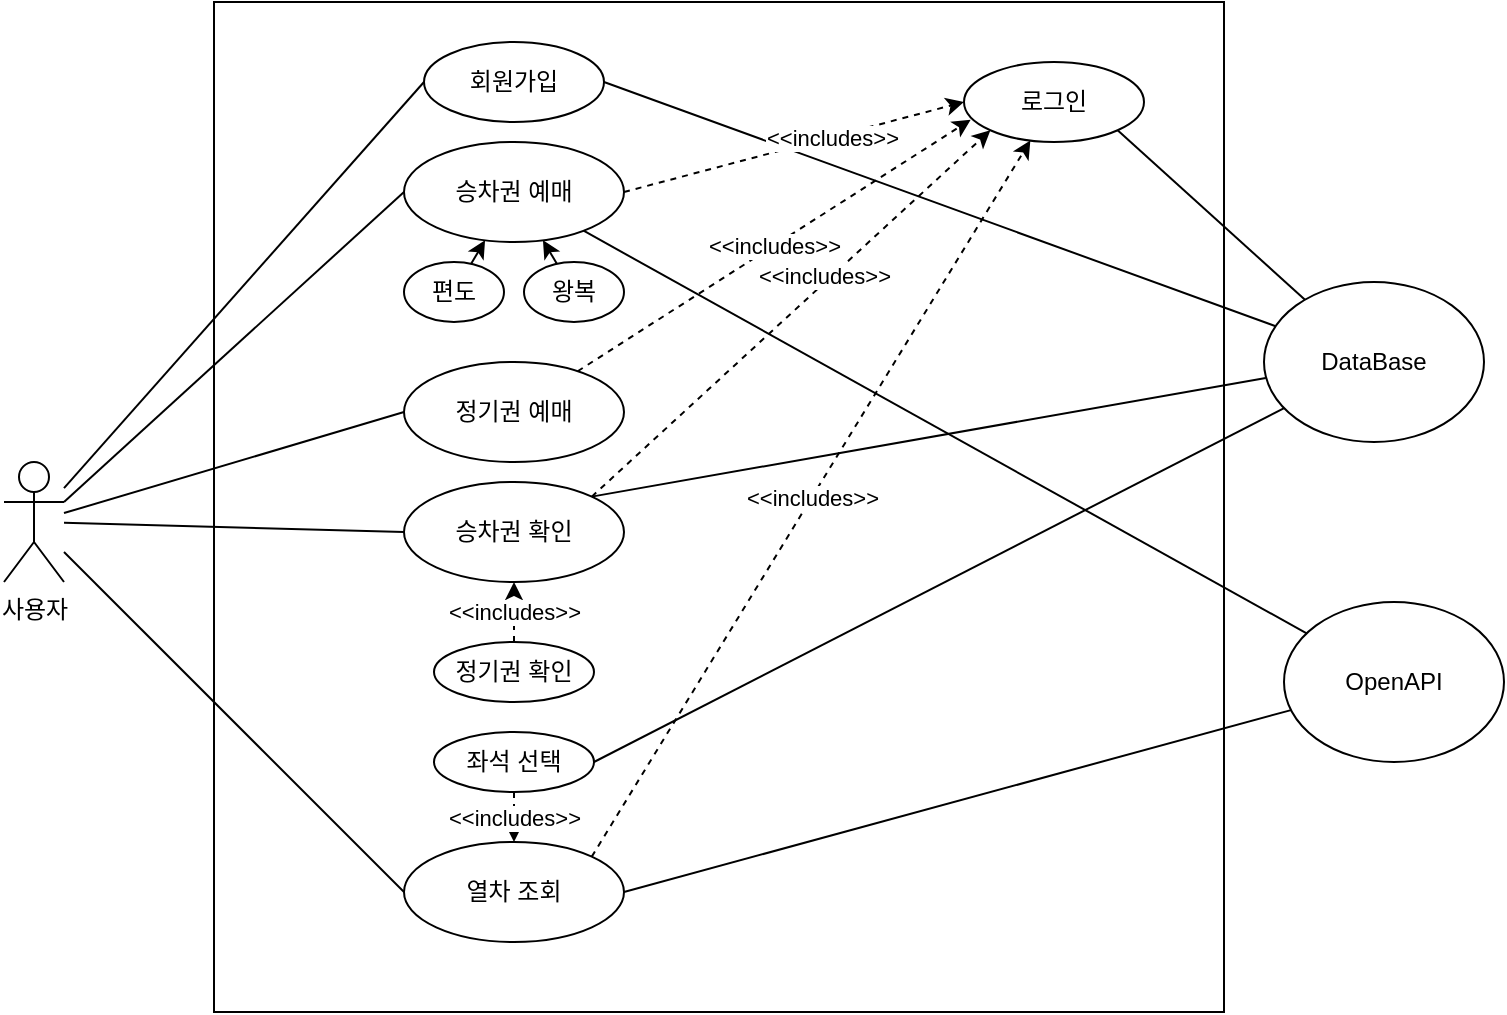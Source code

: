 <mxfile version="14.0.1" type="device"><diagram id="mbW9WsSMT5rq7fdSDeL1" name="Page-1"><mxGraphModel dx="1185" dy="662" grid="1" gridSize="10" guides="1" tooltips="1" connect="1" arrows="1" fold="1" page="1" pageScale="1" pageWidth="827" pageHeight="1169" math="0" shadow="0"><root><mxCell id="0"/><mxCell id="1" parent="0"/><mxCell id="oG74h_yF-MZpavJjPC4W-3" value="" style="whiteSpace=wrap;html=1;aspect=fixed;" vertex="1" parent="1"><mxGeometry x="155" y="70" width="505" height="505" as="geometry"/></mxCell><object label="사용자" 비회원="" id="oG74h_yF-MZpavJjPC4W-4"><mxCell style="shape=umlActor;verticalLabelPosition=bottom;verticalAlign=top;html=1;outlineConnect=0;" vertex="1" parent="1"><mxGeometry x="50" y="300" width="30" height="60" as="geometry"/></mxCell></object><mxCell id="oG74h_yF-MZpavJjPC4W-5" value="회원가입" style="ellipse;whiteSpace=wrap;html=1;" vertex="1" parent="1"><mxGeometry x="260" y="90" width="90" height="40" as="geometry"/></mxCell><mxCell id="oG74h_yF-MZpavJjPC4W-6" value="로그인&lt;span style=&quot;color: rgba(0 , 0 , 0 , 0) ; font-family: monospace ; font-size: 0px&quot;&gt;%3CmxGraphModel%3E%3Croot%3E%3CmxCell%20id%3D%220%22%2F%3E%3CmxCell%20id%3D%221%22%20parent%3D%220%22%2F%3E%3CmxCell%20id%3D%222%22%20value%3D%22%ED%9A%8C%EC%9B%90%EA%B0%80%EC%9E%85%22%20style%3D%22ellipse%3BwhiteSpace%3Dwrap%3Bhtml%3D1%3B%22%20vertex%3D%221%22%20parent%3D%221%22%3E%3CmxGeometry%20x%3D%22260%22%20y%3D%2270%22%20width%3D%2290%22%20height%3D%2240%22%20as%3D%22geometry%22%2F%3E%3C%2FmxCell%3E%3C%2Froot%3E%3C%2FmxGraphModel%3E&lt;/span&gt;" style="ellipse;whiteSpace=wrap;html=1;" vertex="1" parent="1"><mxGeometry x="530" y="100" width="90" height="40" as="geometry"/></mxCell><mxCell id="oG74h_yF-MZpavJjPC4W-7" value="승차권 예매" style="ellipse;whiteSpace=wrap;html=1;" vertex="1" parent="1"><mxGeometry x="250" y="140" width="110" height="50" as="geometry"/></mxCell><mxCell id="oG74h_yF-MZpavJjPC4W-8" value="OpenAPI" style="ellipse;whiteSpace=wrap;html=1;" vertex="1" parent="1"><mxGeometry x="690" y="370" width="110" height="80" as="geometry"/></mxCell><mxCell id="oG74h_yF-MZpavJjPC4W-9" value="DataBase" style="ellipse;whiteSpace=wrap;html=1;" vertex="1" parent="1"><mxGeometry x="680" y="210" width="110" height="80" as="geometry"/></mxCell><mxCell id="oG74h_yF-MZpavJjPC4W-10" value="정기권 예매" style="ellipse;whiteSpace=wrap;html=1;" vertex="1" parent="1"><mxGeometry x="250" y="250" width="110" height="50" as="geometry"/></mxCell><mxCell id="oG74h_yF-MZpavJjPC4W-11" value="승차권 확인" style="ellipse;whiteSpace=wrap;html=1;" vertex="1" parent="1"><mxGeometry x="250" y="310" width="110" height="50" as="geometry"/></mxCell><mxCell id="oG74h_yF-MZpavJjPC4W-12" value="편도" style="ellipse;whiteSpace=wrap;html=1;" vertex="1" parent="1"><mxGeometry x="250" y="200" width="50" height="30" as="geometry"/></mxCell><mxCell id="oG74h_yF-MZpavJjPC4W-13" value="왕복" style="ellipse;whiteSpace=wrap;html=1;" vertex="1" parent="1"><mxGeometry x="310" y="200" width="50" height="30" as="geometry"/></mxCell><mxCell id="oG74h_yF-MZpavJjPC4W-14" value="" style="endArrow=classic;html=1;" edge="1" parent="1" source="oG74h_yF-MZpavJjPC4W-12" target="oG74h_yF-MZpavJjPC4W-7"><mxGeometry width="50" height="50" relative="1" as="geometry"><mxPoint x="250" y="250" as="sourcePoint"/><mxPoint x="290" y="210" as="targetPoint"/></mxGeometry></mxCell><mxCell id="oG74h_yF-MZpavJjPC4W-15" value="" style="endArrow=classic;html=1;" edge="1" parent="1" source="oG74h_yF-MZpavJjPC4W-13" target="oG74h_yF-MZpavJjPC4W-7"><mxGeometry width="50" height="50" relative="1" as="geometry"><mxPoint x="260" y="260" as="sourcePoint"/><mxPoint x="300.04" y="242" as="targetPoint"/></mxGeometry></mxCell><mxCell id="oG74h_yF-MZpavJjPC4W-17" value="열차 조회" style="ellipse;whiteSpace=wrap;html=1;" vertex="1" parent="1"><mxGeometry x="250" y="490" width="110" height="50" as="geometry"/></mxCell><mxCell id="oG74h_yF-MZpavJjPC4W-18" value="좌석 선택" style="ellipse;whiteSpace=wrap;html=1;" vertex="1" parent="1"><mxGeometry x="265" y="435" width="80" height="30" as="geometry"/></mxCell><mxCell id="oG74h_yF-MZpavJjPC4W-19" value="&amp;lt;&amp;lt;includes&amp;gt;&amp;gt;" style="endArrow=classic;html=1;dashed=1;" edge="1" parent="1" source="oG74h_yF-MZpavJjPC4W-18" target="oG74h_yF-MZpavJjPC4W-17"><mxGeometry width="50" height="50" relative="1" as="geometry"><mxPoint x="380" y="523.4" as="sourcePoint"/><mxPoint x="430" y="473.4" as="targetPoint"/></mxGeometry></mxCell><mxCell id="oG74h_yF-MZpavJjPC4W-21" value="&amp;lt;&amp;lt;includes&amp;gt;&amp;gt;" style="endArrow=classic;html=1;dashed=1;entryX=0.037;entryY=0.721;entryDx=0;entryDy=0;entryPerimeter=0;" edge="1" parent="1" source="oG74h_yF-MZpavJjPC4W-10" target="oG74h_yF-MZpavJjPC4W-6"><mxGeometry width="50" height="50" relative="1" as="geometry"><mxPoint x="340" y="315" as="sourcePoint"/><mxPoint x="390" y="265" as="targetPoint"/></mxGeometry></mxCell><mxCell id="oG74h_yF-MZpavJjPC4W-22" value="정기권 확인" style="ellipse;whiteSpace=wrap;html=1;" vertex="1" parent="1"><mxGeometry x="265" y="390" width="80" height="30" as="geometry"/></mxCell><mxCell id="oG74h_yF-MZpavJjPC4W-23" value="&amp;lt;&amp;lt;includes&amp;gt;&amp;gt;" style="endArrow=classic;html=1;entryX=0.5;entryY=1;entryDx=0;entryDy=0;dashed=1;" edge="1" parent="1" source="oG74h_yF-MZpavJjPC4W-22" target="oG74h_yF-MZpavJjPC4W-11"><mxGeometry width="50" height="50" relative="1" as="geometry"><mxPoint x="250" y="453.4" as="sourcePoint"/><mxPoint x="279.48" y="430" as="targetPoint"/></mxGeometry></mxCell><mxCell id="oG74h_yF-MZpavJjPC4W-26" value="&amp;lt;&amp;lt;includes&amp;gt;&amp;gt;" style="endArrow=classic;html=1;dashed=1;entryX=0;entryY=1;entryDx=0;entryDy=0;exitX=1;exitY=0;exitDx=0;exitDy=0;" edge="1" parent="1" source="oG74h_yF-MZpavJjPC4W-11" target="oG74h_yF-MZpavJjPC4W-6"><mxGeometry x="0.182" y="3" width="50" height="50" relative="1" as="geometry"><mxPoint x="343.38" y="323.85" as="sourcePoint"/><mxPoint x="543.18" y="134.142" as="targetPoint"/><mxPoint as="offset"/></mxGeometry></mxCell><mxCell id="oG74h_yF-MZpavJjPC4W-30" value="" style="endArrow=none;html=1;entryX=0;entryY=0.5;entryDx=0;entryDy=0;" edge="1" parent="1" source="oG74h_yF-MZpavJjPC4W-4" target="oG74h_yF-MZpavJjPC4W-5"><mxGeometry width="50" height="50" relative="1" as="geometry"><mxPoint x="90" y="260" as="sourcePoint"/><mxPoint x="140" y="210" as="targetPoint"/></mxGeometry></mxCell><mxCell id="oG74h_yF-MZpavJjPC4W-31" value="" style="endArrow=none;html=1;entryX=0;entryY=0.5;entryDx=0;entryDy=0;exitX=1;exitY=0.333;exitDx=0;exitDy=0;exitPerimeter=0;" edge="1" parent="1" source="oG74h_yF-MZpavJjPC4W-4" target="oG74h_yF-MZpavJjPC4W-7"><mxGeometry width="50" height="50" relative="1" as="geometry"><mxPoint x="80" y="286" as="sourcePoint"/><mxPoint x="270" y="120" as="targetPoint"/></mxGeometry></mxCell><mxCell id="oG74h_yF-MZpavJjPC4W-32" value="" style="endArrow=none;html=1;entryX=0;entryY=0.5;entryDx=0;entryDy=0;" edge="1" parent="1" source="oG74h_yF-MZpavJjPC4W-4" target="oG74h_yF-MZpavJjPC4W-10"><mxGeometry width="50" height="50" relative="1" as="geometry"><mxPoint x="90" y="296" as="sourcePoint"/><mxPoint x="260" y="215.0" as="targetPoint"/></mxGeometry></mxCell><mxCell id="oG74h_yF-MZpavJjPC4W-33" value="" style="endArrow=none;html=1;entryX=0;entryY=0.5;entryDx=0;entryDy=0;" edge="1" parent="1" source="oG74h_yF-MZpavJjPC4W-4" target="oG74h_yF-MZpavJjPC4W-11"><mxGeometry width="50" height="50" relative="1" as="geometry"><mxPoint x="80" y="304" as="sourcePoint"/><mxPoint x="260" y="345.0" as="targetPoint"/></mxGeometry></mxCell><mxCell id="oG74h_yF-MZpavJjPC4W-37" value="" style="endArrow=none;html=1;entryX=0;entryY=0.5;entryDx=0;entryDy=0;" edge="1" parent="1" source="oG74h_yF-MZpavJjPC4W-4" target="oG74h_yF-MZpavJjPC4W-17"><mxGeometry width="50" height="50" relative="1" as="geometry"><mxPoint x="460" y="350" as="sourcePoint"/><mxPoint x="510" y="300" as="targetPoint"/></mxGeometry></mxCell><mxCell id="oG74h_yF-MZpavJjPC4W-38" value="" style="endArrow=none;html=1;exitX=1;exitY=0.5;exitDx=0;exitDy=0;" edge="1" parent="1" source="oG74h_yF-MZpavJjPC4W-5" target="oG74h_yF-MZpavJjPC4W-9"><mxGeometry width="50" height="50" relative="1" as="geometry"><mxPoint x="460" y="350" as="sourcePoint"/><mxPoint x="510" y="300" as="targetPoint"/></mxGeometry></mxCell><mxCell id="oG74h_yF-MZpavJjPC4W-39" value="" style="endArrow=none;html=1;exitX=1;exitY=0.5;exitDx=0;exitDy=0;" edge="1" parent="1" source="oG74h_yF-MZpavJjPC4W-17" target="oG74h_yF-MZpavJjPC4W-8"><mxGeometry width="50" height="50" relative="1" as="geometry"><mxPoint x="460" y="350" as="sourcePoint"/><mxPoint x="510" y="300" as="targetPoint"/></mxGeometry></mxCell><mxCell id="oG74h_yF-MZpavJjPC4W-40" value="" style="endArrow=none;html=1;exitX=1;exitY=1;exitDx=0;exitDy=0;" edge="1" parent="1" source="oG74h_yF-MZpavJjPC4W-6" target="oG74h_yF-MZpavJjPC4W-9"><mxGeometry width="50" height="50" relative="1" as="geometry"><mxPoint x="460" y="350" as="sourcePoint"/><mxPoint x="510" y="300" as="targetPoint"/></mxGeometry></mxCell><mxCell id="oG74h_yF-MZpavJjPC4W-41" value="" style="endArrow=none;html=1;exitX=1;exitY=0.5;exitDx=0;exitDy=0;" edge="1" parent="1" source="oG74h_yF-MZpavJjPC4W-18" target="oG74h_yF-MZpavJjPC4W-9"><mxGeometry width="50" height="50" relative="1" as="geometry"><mxPoint x="640" y="310.0" as="sourcePoint"/><mxPoint x="715.056" y="257.497" as="targetPoint"/></mxGeometry></mxCell><mxCell id="oG74h_yF-MZpavJjPC4W-42" value="" style="endArrow=none;html=1;exitX=1;exitY=0;exitDx=0;exitDy=0;entryX=0.008;entryY=0.6;entryDx=0;entryDy=0;entryPerimeter=0;" edge="1" parent="1" source="oG74h_yF-MZpavJjPC4W-11" target="oG74h_yF-MZpavJjPC4W-9"><mxGeometry width="50" height="50" relative="1" as="geometry"><mxPoint x="460" y="350" as="sourcePoint"/><mxPoint x="510" y="300" as="targetPoint"/></mxGeometry></mxCell><mxCell id="oG74h_yF-MZpavJjPC4W-29" value="&amp;lt;&amp;lt;includes&amp;gt;&amp;gt;" style="endArrow=classic;html=1;dashed=1;exitX=1;exitY=0;exitDx=0;exitDy=0;" edge="1" parent="1" source="oG74h_yF-MZpavJjPC4W-17" target="oG74h_yF-MZpavJjPC4W-6"><mxGeometry width="50" height="50" relative="1" as="geometry"><mxPoint x="460" y="350" as="sourcePoint"/><mxPoint x="510" y="300" as="targetPoint"/></mxGeometry></mxCell><mxCell id="oG74h_yF-MZpavJjPC4W-20" value="&amp;lt;&amp;lt;includes&amp;gt;&amp;gt;" style="endArrow=classic;html=1;dashed=1;entryX=0;entryY=0.5;entryDx=0;entryDy=0;exitX=1;exitY=0.5;exitDx=0;exitDy=0;" edge="1" parent="1" source="oG74h_yF-MZpavJjPC4W-7" target="oG74h_yF-MZpavJjPC4W-6"><mxGeometry x="0.221" y="-1" width="50" height="50" relative="1" as="geometry"><mxPoint x="460" y="350" as="sourcePoint"/><mxPoint x="510" y="300" as="targetPoint"/><mxPoint as="offset"/></mxGeometry></mxCell><mxCell id="oG74h_yF-MZpavJjPC4W-47" value="" style="endArrow=none;html=1;" edge="1" parent="1" source="oG74h_yF-MZpavJjPC4W-7" target="oG74h_yF-MZpavJjPC4W-8"><mxGeometry width="50" height="50" relative="1" as="geometry"><mxPoint x="460" y="350" as="sourcePoint"/><mxPoint x="510" y="300" as="targetPoint"/></mxGeometry></mxCell></root></mxGraphModel></diagram></mxfile>